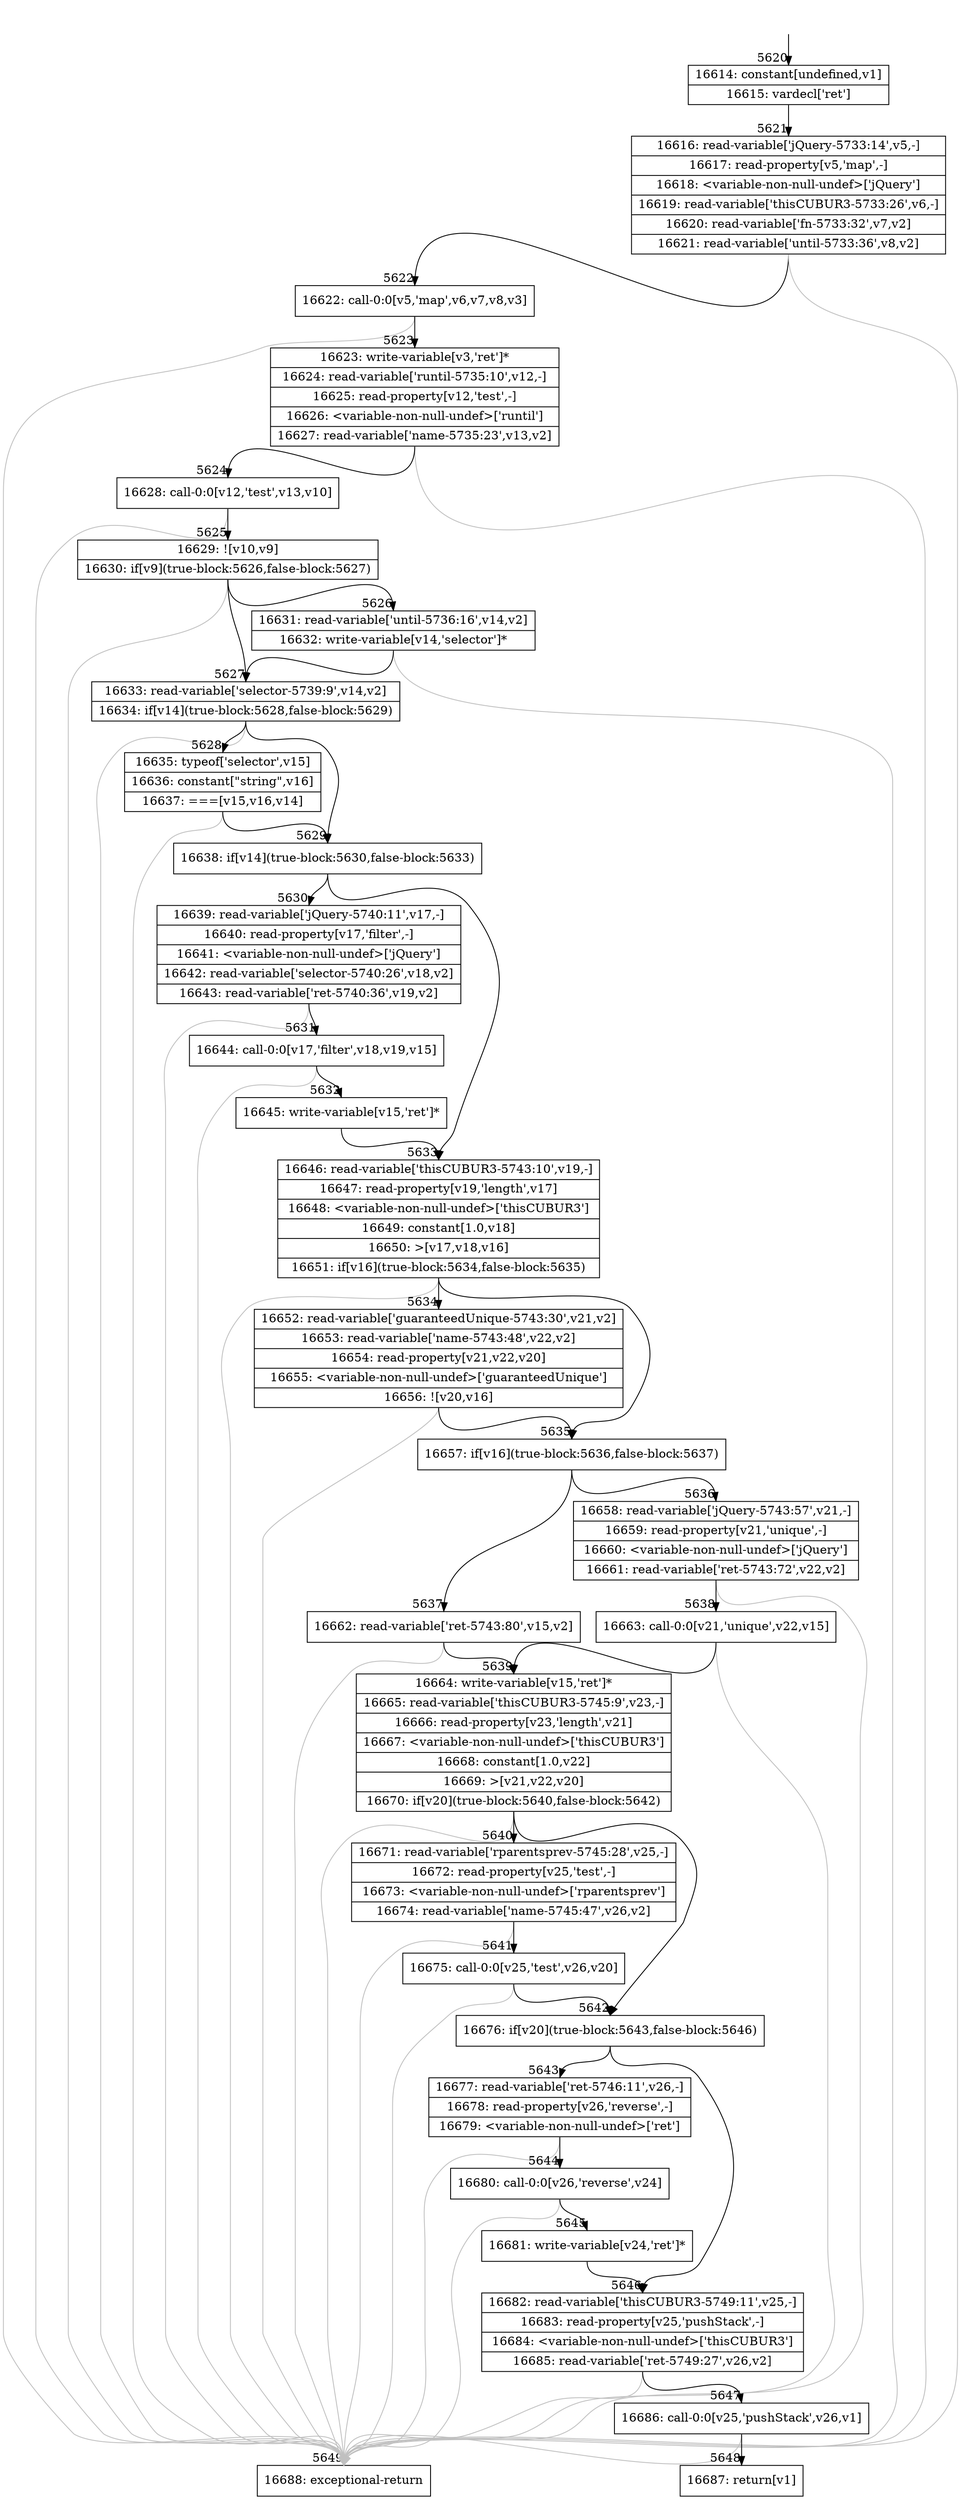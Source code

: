 digraph {
rankdir="TD"
BB_entry363[shape=none,label=""];
BB_entry363 -> BB5620 [tailport=s, headport=n, headlabel="    5620"]
BB5620 [shape=record label="{16614: constant[undefined,v1]|16615: vardecl['ret']}" ] 
BB5620 -> BB5621 [tailport=s, headport=n, headlabel="      5621"]
BB5621 [shape=record label="{16616: read-variable['jQuery-5733:14',v5,-]|16617: read-property[v5,'map',-]|16618: \<variable-non-null-undef\>['jQuery']|16619: read-variable['thisCUBUR3-5733:26',v6,-]|16620: read-variable['fn-5733:32',v7,v2]|16621: read-variable['until-5733:36',v8,v2]}" ] 
BB5621 -> BB5622 [tailport=s, headport=n, headlabel="      5622"]
BB5621 -> BB5649 [tailport=s, headport=n, color=gray, headlabel="      5649"]
BB5622 [shape=record label="{16622: call-0:0[v5,'map',v6,v7,v8,v3]}" ] 
BB5622 -> BB5623 [tailport=s, headport=n, headlabel="      5623"]
BB5622 -> BB5649 [tailport=s, headport=n, color=gray]
BB5623 [shape=record label="{16623: write-variable[v3,'ret']*|16624: read-variable['runtil-5735:10',v12,-]|16625: read-property[v12,'test',-]|16626: \<variable-non-null-undef\>['runtil']|16627: read-variable['name-5735:23',v13,v2]}" ] 
BB5623 -> BB5624 [tailport=s, headport=n, headlabel="      5624"]
BB5623 -> BB5649 [tailport=s, headport=n, color=gray]
BB5624 [shape=record label="{16628: call-0:0[v12,'test',v13,v10]}" ] 
BB5624 -> BB5625 [tailport=s, headport=n, headlabel="      5625"]
BB5624 -> BB5649 [tailport=s, headport=n, color=gray]
BB5625 [shape=record label="{16629: ![v10,v9]|16630: if[v9](true-block:5626,false-block:5627)}" ] 
BB5625 -> BB5626 [tailport=s, headport=n, headlabel="      5626"]
BB5625 -> BB5627 [tailport=s, headport=n, headlabel="      5627"]
BB5625 -> BB5649 [tailport=s, headport=n, color=gray]
BB5626 [shape=record label="{16631: read-variable['until-5736:16',v14,v2]|16632: write-variable[v14,'selector']*}" ] 
BB5626 -> BB5627 [tailport=s, headport=n]
BB5626 -> BB5649 [tailport=s, headport=n, color=gray]
BB5627 [shape=record label="{16633: read-variable['selector-5739:9',v14,v2]|16634: if[v14](true-block:5628,false-block:5629)}" ] 
BB5627 -> BB5629 [tailport=s, headport=n, headlabel="      5629"]
BB5627 -> BB5628 [tailport=s, headport=n, headlabel="      5628"]
BB5627 -> BB5649 [tailport=s, headport=n, color=gray]
BB5628 [shape=record label="{16635: typeof['selector',v15]|16636: constant[\"string\",v16]|16637: ===[v15,v16,v14]}" ] 
BB5628 -> BB5629 [tailport=s, headport=n]
BB5628 -> BB5649 [tailport=s, headport=n, color=gray]
BB5629 [shape=record label="{16638: if[v14](true-block:5630,false-block:5633)}" ] 
BB5629 -> BB5630 [tailport=s, headport=n, headlabel="      5630"]
BB5629 -> BB5633 [tailport=s, headport=n, headlabel="      5633"]
BB5630 [shape=record label="{16639: read-variable['jQuery-5740:11',v17,-]|16640: read-property[v17,'filter',-]|16641: \<variable-non-null-undef\>['jQuery']|16642: read-variable['selector-5740:26',v18,v2]|16643: read-variable['ret-5740:36',v19,v2]}" ] 
BB5630 -> BB5631 [tailport=s, headport=n, headlabel="      5631"]
BB5630 -> BB5649 [tailport=s, headport=n, color=gray]
BB5631 [shape=record label="{16644: call-0:0[v17,'filter',v18,v19,v15]}" ] 
BB5631 -> BB5632 [tailport=s, headport=n, headlabel="      5632"]
BB5631 -> BB5649 [tailport=s, headport=n, color=gray]
BB5632 [shape=record label="{16645: write-variable[v15,'ret']*}" ] 
BB5632 -> BB5633 [tailport=s, headport=n]
BB5633 [shape=record label="{16646: read-variable['thisCUBUR3-5743:10',v19,-]|16647: read-property[v19,'length',v17]|16648: \<variable-non-null-undef\>['thisCUBUR3']|16649: constant[1.0,v18]|16650: \>[v17,v18,v16]|16651: if[v16](true-block:5634,false-block:5635)}" ] 
BB5633 -> BB5635 [tailport=s, headport=n, headlabel="      5635"]
BB5633 -> BB5634 [tailport=s, headport=n, headlabel="      5634"]
BB5633 -> BB5649 [tailport=s, headport=n, color=gray]
BB5634 [shape=record label="{16652: read-variable['guaranteedUnique-5743:30',v21,v2]|16653: read-variable['name-5743:48',v22,v2]|16654: read-property[v21,v22,v20]|16655: \<variable-non-null-undef\>['guaranteedUnique']|16656: ![v20,v16]}" ] 
BB5634 -> BB5635 [tailport=s, headport=n]
BB5634 -> BB5649 [tailport=s, headport=n, color=gray]
BB5635 [shape=record label="{16657: if[v16](true-block:5636,false-block:5637)}" ] 
BB5635 -> BB5636 [tailport=s, headport=n, headlabel="      5636"]
BB5635 -> BB5637 [tailport=s, headport=n, headlabel="      5637"]
BB5636 [shape=record label="{16658: read-variable['jQuery-5743:57',v21,-]|16659: read-property[v21,'unique',-]|16660: \<variable-non-null-undef\>['jQuery']|16661: read-variable['ret-5743:72',v22,v2]}" ] 
BB5636 -> BB5638 [tailport=s, headport=n, headlabel="      5638"]
BB5636 -> BB5649 [tailport=s, headport=n, color=gray]
BB5637 [shape=record label="{16662: read-variable['ret-5743:80',v15,v2]}" ] 
BB5637 -> BB5639 [tailport=s, headport=n, headlabel="      5639"]
BB5637 -> BB5649 [tailport=s, headport=n, color=gray]
BB5638 [shape=record label="{16663: call-0:0[v21,'unique',v22,v15]}" ] 
BB5638 -> BB5639 [tailport=s, headport=n]
BB5638 -> BB5649 [tailport=s, headport=n, color=gray]
BB5639 [shape=record label="{16664: write-variable[v15,'ret']*|16665: read-variable['thisCUBUR3-5745:9',v23,-]|16666: read-property[v23,'length',v21]|16667: \<variable-non-null-undef\>['thisCUBUR3']|16668: constant[1.0,v22]|16669: \>[v21,v22,v20]|16670: if[v20](true-block:5640,false-block:5642)}" ] 
BB5639 -> BB5642 [tailport=s, headport=n, headlabel="      5642"]
BB5639 -> BB5640 [tailport=s, headport=n, headlabel="      5640"]
BB5639 -> BB5649 [tailport=s, headport=n, color=gray]
BB5640 [shape=record label="{16671: read-variable['rparentsprev-5745:28',v25,-]|16672: read-property[v25,'test',-]|16673: \<variable-non-null-undef\>['rparentsprev']|16674: read-variable['name-5745:47',v26,v2]}" ] 
BB5640 -> BB5641 [tailport=s, headport=n, headlabel="      5641"]
BB5640 -> BB5649 [tailport=s, headport=n, color=gray]
BB5641 [shape=record label="{16675: call-0:0[v25,'test',v26,v20]}" ] 
BB5641 -> BB5642 [tailport=s, headport=n]
BB5641 -> BB5649 [tailport=s, headport=n, color=gray]
BB5642 [shape=record label="{16676: if[v20](true-block:5643,false-block:5646)}" ] 
BB5642 -> BB5643 [tailport=s, headport=n, headlabel="      5643"]
BB5642 -> BB5646 [tailport=s, headport=n, headlabel="      5646"]
BB5643 [shape=record label="{16677: read-variable['ret-5746:11',v26,-]|16678: read-property[v26,'reverse',-]|16679: \<variable-non-null-undef\>['ret']}" ] 
BB5643 -> BB5644 [tailport=s, headport=n, headlabel="      5644"]
BB5643 -> BB5649 [tailport=s, headport=n, color=gray]
BB5644 [shape=record label="{16680: call-0:0[v26,'reverse',v24]}" ] 
BB5644 -> BB5645 [tailport=s, headport=n, headlabel="      5645"]
BB5644 -> BB5649 [tailport=s, headport=n, color=gray]
BB5645 [shape=record label="{16681: write-variable[v24,'ret']*}" ] 
BB5645 -> BB5646 [tailport=s, headport=n]
BB5646 [shape=record label="{16682: read-variable['thisCUBUR3-5749:11',v25,-]|16683: read-property[v25,'pushStack',-]|16684: \<variable-non-null-undef\>['thisCUBUR3']|16685: read-variable['ret-5749:27',v26,v2]}" ] 
BB5646 -> BB5647 [tailport=s, headport=n, headlabel="      5647"]
BB5646 -> BB5649 [tailport=s, headport=n, color=gray]
BB5647 [shape=record label="{16686: call-0:0[v25,'pushStack',v26,v1]}" ] 
BB5647 -> BB5648 [tailport=s, headport=n, headlabel="      5648"]
BB5647 -> BB5649 [tailport=s, headport=n, color=gray]
BB5648 [shape=record label="{16687: return[v1]}" ] 
BB5649 [shape=record label="{16688: exceptional-return}" ] 
}
